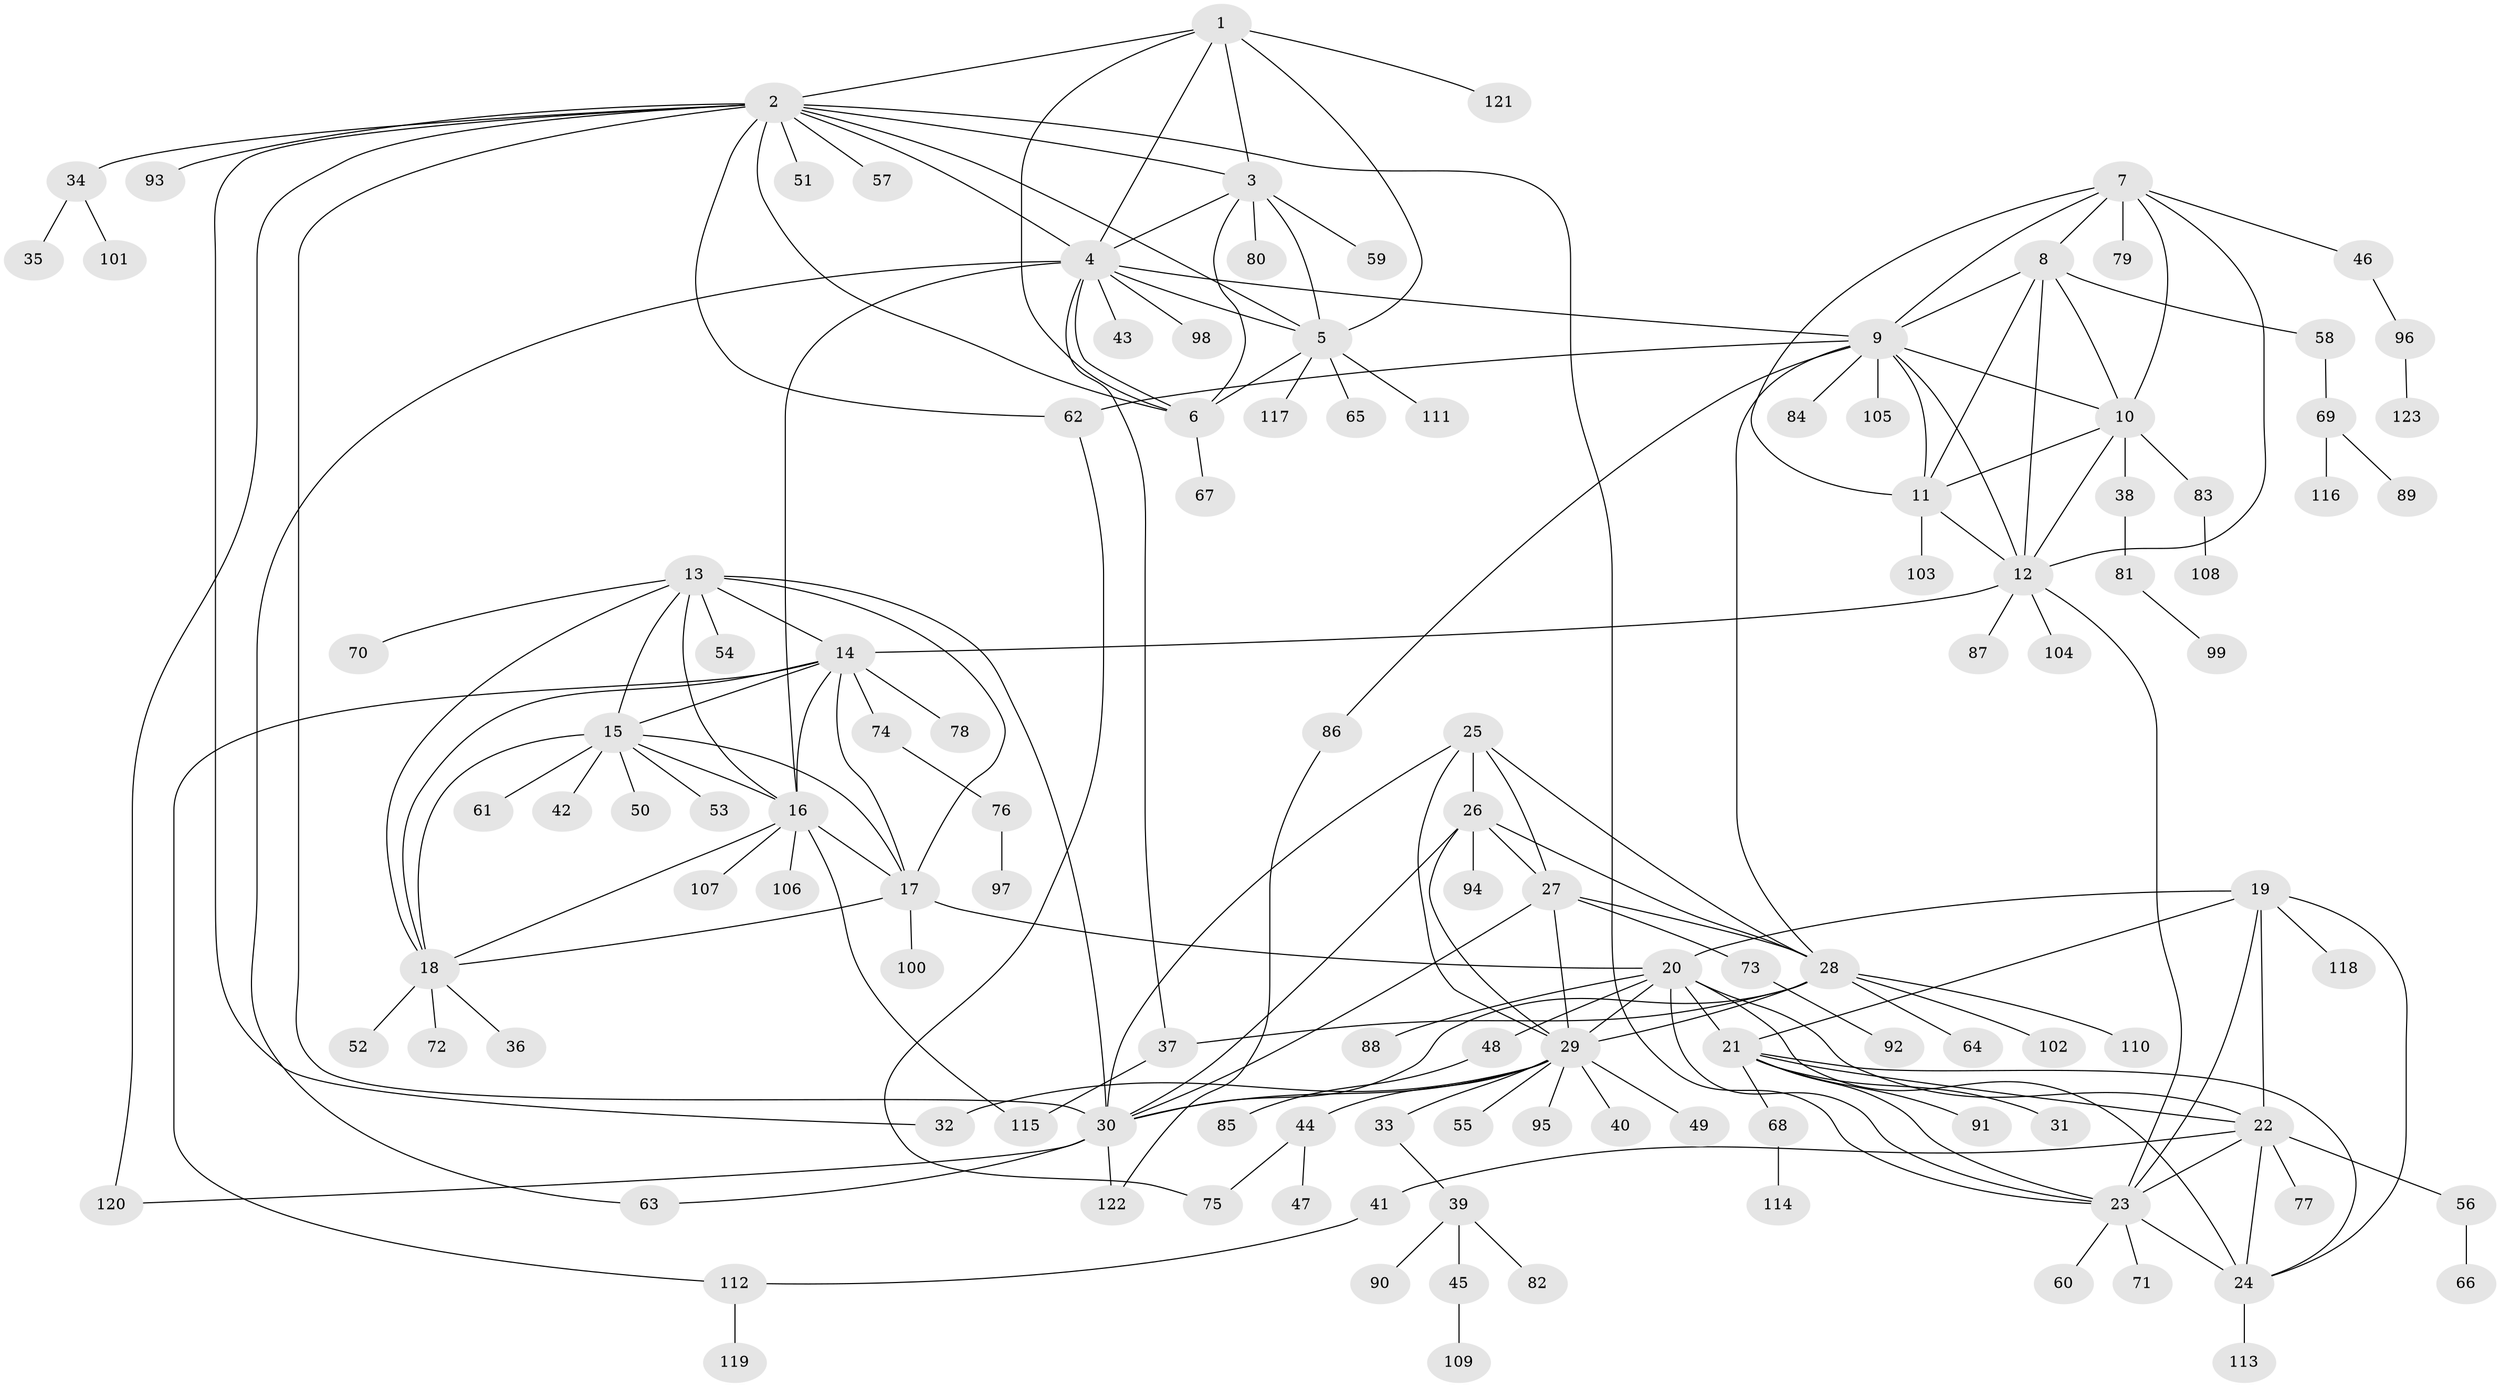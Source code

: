 // coarse degree distribution, {3: 0.04918032786885246, 17: 0.01639344262295082, 9: 0.01639344262295082, 8: 0.04918032786885246, 4: 0.03278688524590164, 6: 0.03278688524590164, 10: 0.01639344262295082, 5: 0.01639344262295082, 2: 0.16393442622950818, 12: 0.01639344262295082, 1: 0.5901639344262295}
// Generated by graph-tools (version 1.1) at 2025/19/03/04/25 18:19:31]
// undirected, 123 vertices, 187 edges
graph export_dot {
graph [start="1"]
  node [color=gray90,style=filled];
  1;
  2;
  3;
  4;
  5;
  6;
  7;
  8;
  9;
  10;
  11;
  12;
  13;
  14;
  15;
  16;
  17;
  18;
  19;
  20;
  21;
  22;
  23;
  24;
  25;
  26;
  27;
  28;
  29;
  30;
  31;
  32;
  33;
  34;
  35;
  36;
  37;
  38;
  39;
  40;
  41;
  42;
  43;
  44;
  45;
  46;
  47;
  48;
  49;
  50;
  51;
  52;
  53;
  54;
  55;
  56;
  57;
  58;
  59;
  60;
  61;
  62;
  63;
  64;
  65;
  66;
  67;
  68;
  69;
  70;
  71;
  72;
  73;
  74;
  75;
  76;
  77;
  78;
  79;
  80;
  81;
  82;
  83;
  84;
  85;
  86;
  87;
  88;
  89;
  90;
  91;
  92;
  93;
  94;
  95;
  96;
  97;
  98;
  99;
  100;
  101;
  102;
  103;
  104;
  105;
  106;
  107;
  108;
  109;
  110;
  111;
  112;
  113;
  114;
  115;
  116;
  117;
  118;
  119;
  120;
  121;
  122;
  123;
  1 -- 2;
  1 -- 3;
  1 -- 4;
  1 -- 5;
  1 -- 6;
  1 -- 121;
  2 -- 3;
  2 -- 4;
  2 -- 5;
  2 -- 6;
  2 -- 23;
  2 -- 30;
  2 -- 32;
  2 -- 34;
  2 -- 51;
  2 -- 57;
  2 -- 62;
  2 -- 93;
  2 -- 120;
  3 -- 4;
  3 -- 5;
  3 -- 6;
  3 -- 59;
  3 -- 80;
  4 -- 5;
  4 -- 6;
  4 -- 9;
  4 -- 16;
  4 -- 37;
  4 -- 43;
  4 -- 63;
  4 -- 98;
  5 -- 6;
  5 -- 65;
  5 -- 111;
  5 -- 117;
  6 -- 67;
  7 -- 8;
  7 -- 9;
  7 -- 10;
  7 -- 11;
  7 -- 12;
  7 -- 46;
  7 -- 79;
  8 -- 9;
  8 -- 10;
  8 -- 11;
  8 -- 12;
  8 -- 58;
  9 -- 10;
  9 -- 11;
  9 -- 12;
  9 -- 28;
  9 -- 62;
  9 -- 84;
  9 -- 86;
  9 -- 105;
  10 -- 11;
  10 -- 12;
  10 -- 38;
  10 -- 83;
  11 -- 12;
  11 -- 103;
  12 -- 14;
  12 -- 23;
  12 -- 87;
  12 -- 104;
  13 -- 14;
  13 -- 15;
  13 -- 16;
  13 -- 17;
  13 -- 18;
  13 -- 30;
  13 -- 54;
  13 -- 70;
  14 -- 15;
  14 -- 16;
  14 -- 17;
  14 -- 18;
  14 -- 74;
  14 -- 78;
  14 -- 112;
  15 -- 16;
  15 -- 17;
  15 -- 18;
  15 -- 42;
  15 -- 50;
  15 -- 53;
  15 -- 61;
  16 -- 17;
  16 -- 18;
  16 -- 106;
  16 -- 107;
  16 -- 115;
  17 -- 18;
  17 -- 20;
  17 -- 100;
  18 -- 36;
  18 -- 52;
  18 -- 72;
  19 -- 20;
  19 -- 21;
  19 -- 22;
  19 -- 23;
  19 -- 24;
  19 -- 118;
  20 -- 21;
  20 -- 22;
  20 -- 23;
  20 -- 24;
  20 -- 29;
  20 -- 48;
  20 -- 88;
  21 -- 22;
  21 -- 23;
  21 -- 24;
  21 -- 31;
  21 -- 68;
  21 -- 91;
  22 -- 23;
  22 -- 24;
  22 -- 41;
  22 -- 56;
  22 -- 77;
  23 -- 24;
  23 -- 60;
  23 -- 71;
  24 -- 113;
  25 -- 26;
  25 -- 27;
  25 -- 28;
  25 -- 29;
  25 -- 30;
  26 -- 27;
  26 -- 28;
  26 -- 29;
  26 -- 30;
  26 -- 94;
  27 -- 28;
  27 -- 29;
  27 -- 30;
  27 -- 73;
  28 -- 29;
  28 -- 30;
  28 -- 37;
  28 -- 64;
  28 -- 102;
  28 -- 110;
  29 -- 30;
  29 -- 32;
  29 -- 33;
  29 -- 40;
  29 -- 44;
  29 -- 49;
  29 -- 55;
  29 -- 95;
  30 -- 63;
  30 -- 120;
  30 -- 122;
  33 -- 39;
  34 -- 35;
  34 -- 101;
  37 -- 115;
  38 -- 81;
  39 -- 45;
  39 -- 82;
  39 -- 90;
  41 -- 112;
  44 -- 47;
  44 -- 75;
  45 -- 109;
  46 -- 96;
  48 -- 85;
  56 -- 66;
  58 -- 69;
  62 -- 75;
  68 -- 114;
  69 -- 89;
  69 -- 116;
  73 -- 92;
  74 -- 76;
  76 -- 97;
  81 -- 99;
  83 -- 108;
  86 -- 122;
  96 -- 123;
  112 -- 119;
}
